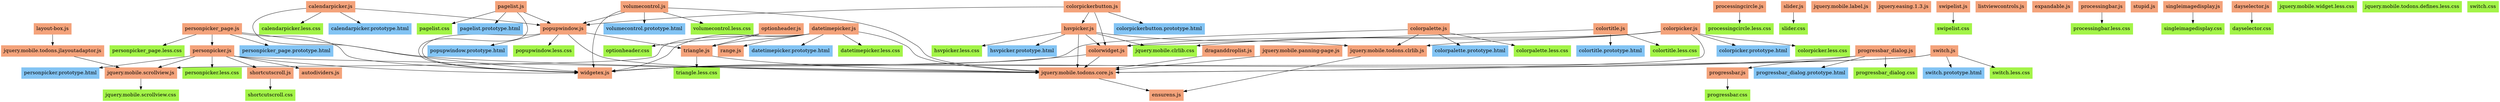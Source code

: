 digraph G {
    node [fontsize=16,shape=box];
    "personpicker_page.js" [style=filled,color="#F4A37B"];
    "processingcircle.js" [style=filled,color="#F4A37B"];
    "colortitle.js" [style=filled,color="#F4A37B"];
    "slider.js" [style=filled,color="#F4A37B"];
    "hsvpicker.js" [style=filled,color="#F4A37B"];
    "triangle.js" [style=filled,color="#F4A37B"];
    "popupwindow.js" [style=filled,color="#F4A37B"];
    "progressbar_dialog.js" [style=filled,color="#F4A37B"];
    "optionheader.js" [style=filled,color="#F4A37B"];
    "colorwidget.js" [style=filled,color="#F4A37B"];
    "pagelist.js" [style=filled,color="#F4A37B"];
    "draganddroplist.js" [style=filled,color="#F4A37B"];
    "calendarpicker.js" [style=filled,color="#F4A37B"];
    "jquery.mobile.label.js" [style=filled,color="#F4A37B"];
    "jquery.mobile.todons.jlayoutadaptor.js" [style=filled,color="#F4A37B"];
    "jquery.mobile.todons.core.js" [style=filled,color="#F4A37B"];
    "jquery.mobile.panning-page.js" [style=filled,color="#F4A37B"];
    "ensurens.js" [style=filled,color="#F4A37B"];
    "jquery.easing.1.3.js" [style=filled,color="#F4A37B"];
    "jquery.mobile.scrollview.js" [style=filled,color="#F4A37B"];
    "jquery.mobile.todons.clrlib.js" [style=filled,color="#F4A37B"];
    "colorpicker.js" [style=filled,color="#F4A37B"];
    "swipelist.js" [style=filled,color="#F4A37B"];
    "listviewcontrols.js" [style=filled,color="#F4A37B"];
    "expandable.js" [style=filled,color="#F4A37B"];
    "layout-box.js" [style=filled,color="#F4A37B"];
    "shortcutscroll.js" [style=filled,color="#F4A37B"];
    "processingbar.js" [style=filled,color="#F4A37B"];
    "stupid.js" [style=filled,color="#F4A37B"];
    "volumecontrol.js" [style=filled,color="#F4A37B"];
    "switch.js" [style=filled,color="#F4A37B"];
    "colorpalette.js" [style=filled,color="#F4A37B"];
    "autodividers.js" [style=filled,color="#F4A37B"];
    "colorpickerbutton.js" [style=filled,color="#F4A37B"];
    "widgetex.js" [style=filled,color="#F4A37B"];
    "personpicker.js" [style=filled,color="#F4A37B"];
    "progressbar.js" [style=filled,color="#F4A37B"];
    "range.js" [style=filled,color="#F4A37B"];
    "datetimepicker.js" [style=filled,color="#F4A37B"];
    "singleimagedisplay.js" [style=filled,color="#F4A37B"];
    "dayselector.js" [style=filled,color="#F4A37B"];

    "personpicker_page.prototype.html" [style=filled,color="#83C4F4"];
    "colortitle.prototype.html" [style=filled,color="#83C4F4"];
    "hsvpicker.prototype.html" [style=filled,color="#83C4F4"];
    "popupwindow.prototype.html" [style=filled,color="#83C4F4"];
    "progressbar_dialog.prototype.html" [style=filled,color="#83C4F4"];
    "pagelist.prototype.html" [style=filled,color="#83C4F4"];
    "calendarpicker.prototype.html" [style=filled,color="#83C4F4"];
    "colorpicker.prototype.html" [style=filled,color="#83C4F4"];
    "volumecontrol.prototype.html" [style=filled,color="#83C4F4"];
    "switch.prototype.html" [style=filled,color="#83C4F4"];
    "colorpalette.prototype.html" [style=filled,color="#83C4F4"];
    "colorpickerbutton.prototype.html" [style=filled,color="#83C4F4"];
    "personpicker.prototype.html" [style=filled,color="#83C4F4"];
    "datetimepicker.prototype.html" [style=filled,color="#83C4F4"];

    "personpicker_page.less.css" [style=filled,color="#A3F448"];
    "processingcircle.less.css" [style=filled,color="#A3F448"];
    "colortitle.less.css" [style=filled,color="#A3F448"];
    "slider.css" [style=filled,color="#A3F448"];
    "hsvpicker.less.css" [style=filled,color="#A3F448"];
    "triangle.less.css" [style=filled,color="#A3F448"];
    "popupwindow.less.css" [style=filled,color="#A3F448"];
    "progressbar_dialog.css" [style=filled,color="#A3F448"];
    "optionheader.css" [style=filled,color="#A3F448"];
    "pagelist.css" [style=filled,color="#A3F448"];
    "calendarpicker.less.css" [style=filled,color="#A3F448"];
    "jquery.mobile.scrollview.css" [style=filled,color="#A3F448"];
    "jquery.mobile.clrlib.css" [style=filled,color="#A3F448"];
    "jquery.mobile.widget.less.css" [style=filled,color="#A3F448"];
    "jquery.mobile.todons.defines.less.css" [style=filled,color="#A3F448"];
    "colorpicker.less.css" [style=filled,color="#A3F448"];
    "swipelist.css" [style=filled,color="#A3F448"];
    "shortcutscroll.css" [style=filled,color="#A3F448"];
    "processingbar.less.css" [style=filled,color="#A3F448"];
    "volumecontrol.less.css" [style=filled,color="#A3F448"];
    "switch.css" [style=filled,color="#A3F448"];
    "switch.less.css" [style=filled,color="#A3F448"];
    "colorpalette.less.css" [style=filled,color="#A3F448"];
    "personpicker.less.css" [style=filled,color="#A3F448"];
    "progressbar.css" [style=filled,color="#A3F448"];
    "datetimepicker.less.css" [style=filled,color="#A3F448"];
    "singleimagedisplay.css" [style=filled,color="#A3F448"];
    "dayselector.css" [style=filled,color="#A3F448"];

    "personpicker_page.js" -> "widgetex.js";
    "personpicker_page.js" -> "jquery.mobile.todons.core.js";
    "personpicker_page.js" -> "personpicker_page.less.css";
    "personpicker_page.js" -> "personpicker_page.prototype.html";
    "personpicker_page.js" -> "personpicker.js";

    "processingcircle.js" -> "processingcircle.less.css";

    "colortitle.js" -> "colorwidget.js";
    "colortitle.js" -> "colortitle.less.css";
    "colortitle.js" -> "colortitle.prototype.html";

    "slider.js" -> "slider.css";

    "hsvpicker.js" -> "colorwidget.js";
    "hsvpicker.js" -> "jquery.mobile.todons.core.js";
    "hsvpicker.js" -> "jquery.mobile.todons.clrlib.js";
    "hsvpicker.js" -> "hsvpicker.less.css";
    "hsvpicker.js" -> "hsvpicker.prototype.html";
    "hsvpicker.js" -> "jquery.mobile.clrlib.css";

    "triangle.js" -> "jquery.mobile.todons.core.js";
    "triangle.js" -> "triangle.less.css";

    "popupwindow.js" -> "widgetex.js";
    "popupwindow.js" -> "jquery.mobile.todons.core.js";
    "popupwindow.js" -> "triangle.js";
    "popupwindow.js" -> "popupwindow.less.css";
    "popupwindow.js" -> "popupwindow.prototype.html";

    "progressbar_dialog.js" -> "widgetex.js";
    "progressbar_dialog.js" -> "progressbar.js";
    "progressbar_dialog.js" -> "progressbar_dialog.css";
    "progressbar_dialog.js" -> "progressbar_dialog.prototype.html";

    "optionheader.js" -> "triangle.js";
    "optionheader.js" -> "optionheader.css";

    "colorwidget.js" -> "widgetex.js";
    "colorwidget.js" -> "jquery.mobile.todons.core.js";

    "pagelist.js" -> "widgetex.js";
    "pagelist.js" -> "popupwindow.js";
    "pagelist.js" -> "pagelist.css";
    "pagelist.js" -> "pagelist.prototype.html";

    "draganddroplist.js" -> "jquery.mobile.todons.core.js";

    "calendarpicker.js" -> "widgetex.js";
    "calendarpicker.js" -> "popupwindow.js";
    "calendarpicker.js" -> "calendarpicker.less.css";
    "calendarpicker.js" -> "calendarpicker.prototype.html";

    "jquery.mobile.todons.jlayoutadaptor.js" -> "jquery.mobile.scrollview.js";

    "jquery.mobile.todons.core.js" -> "ensurens.js";

    "jquery.mobile.panning-page.js" -> "jquery.mobile.todons.core.js";

    "jquery.mobile.scrollview.js" -> "jquery.mobile.scrollview.css";

    "jquery.mobile.todons.clrlib.js" -> "ensurens.js";

    "colorpicker.js" -> "colorwidget.js";
    "colorpicker.js" -> "colorpicker.prototype.html";
    "colorpicker.js" -> "colorpicker.less.css";
    "colorpicker.js" -> "jquery.mobile.clrlib.css";
    "colorpicker.js" -> "jquery.mobile.todons.core.js";
    "colorpicker.js" -> "jquery.mobile.todons.clrlib.js";

    "swipelist.js" -> "swipelist.css";

    "layout-box.js" -> "jquery.mobile.todons.jlayoutadaptor.js";

    "shortcutscroll.js" -> "shortcutscroll.css";

    "processingbar.js" -> "processingbar.less.css";

    "volumecontrol.js" -> "widgetex.js";
    "volumecontrol.js" -> "popupwindow.js";
    "volumecontrol.js" -> "volumecontrol.less.css";
    "volumecontrol.js" -> "volumecontrol.prototype.html";
    "volumecontrol.js" -> "jquery.mobile.todons.core.js";

    "switch.js" -> "widgetex.js";
    "switch.js" -> "switch.prototype.html";
    "switch.js" -> "switch.less.css";
    "switch.js" -> "jquery.mobile.todons.core.js";

    "colorpalette.js" -> "widgetex.js";
    "colorpalette.js" -> "colorpalette.less.css";
    "colorpalette.js" -> "colorpalette.prototype.html";
    "colorpalette.js" -> "jquery.mobile.todons.clrlib.js";

    "colorpickerbutton.js" -> "colorwidget.js";
    "colorpickerbutton.js" -> "hsvpicker.js";
    "colorpickerbutton.js" -> "popupwindow.js";
    "colorpickerbutton.js" -> "colorpickerbutton.prototype.html";

    "personpicker.js" -> "widgetex.js";
    "personpicker.js" -> "jquery.mobile.scrollview.js";
    "personpicker.js" -> "shortcutscroll.js";
    "personpicker.js" -> "autodividers.js";
    "personpicker.js" -> "jquery.mobile.todons.core.js";
    "personpicker.js" -> "personpicker.less.css";
    "personpicker.js" -> "personpicker.prototype.html";

    "progressbar.js" -> "progressbar.css";

    "datetimepicker.js" -> "range.js";
    "datetimepicker.js" -> "widgetex.js";
    "datetimepicker.js" -> "triangle.js";
    "datetimepicker.js" -> "jquery.mobile.scrollview.js";
    "datetimepicker.js" -> "datetimepicker.less.css";
    "datetimepicker.js" -> "datetimepicker.prototype.html";
    "datetimepicker.js" -> "jquery.mobile.todons.core.js";

    "singleimagedisplay.js" -> "singleimagedisplay.css";

    "dayselector.js" -> "dayselector.css";
}

